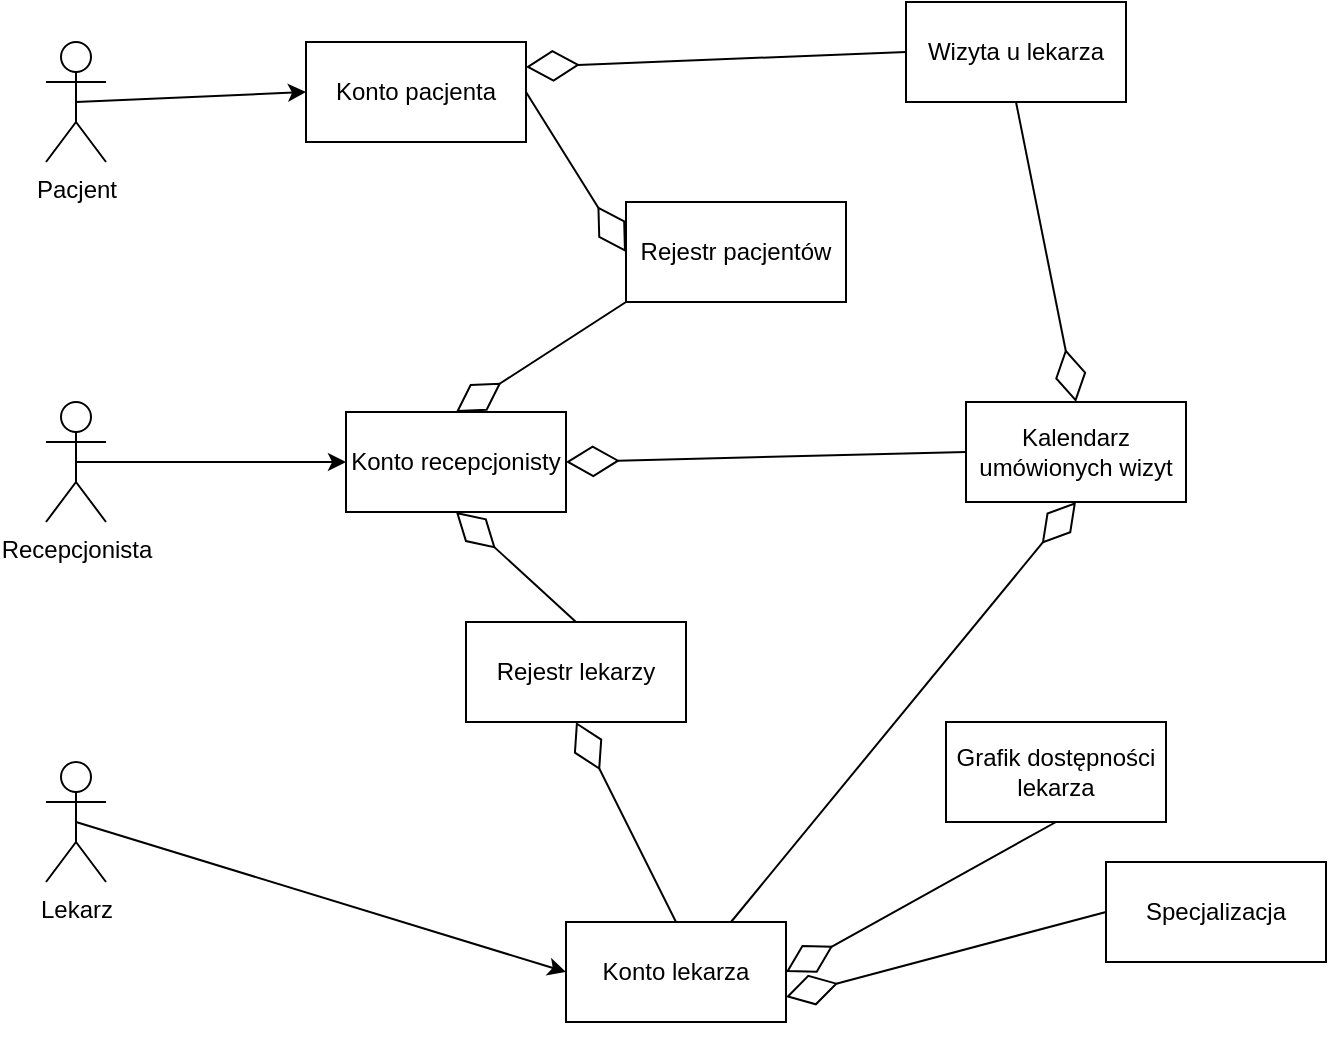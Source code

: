 <mxfile version="23.1.6" type="device">
  <diagram name="Strona-1" id="NmlbgoJUX9Iwb1JyKPN-">
    <mxGraphModel dx="1562" dy="818" grid="1" gridSize="10" guides="1" tooltips="1" connect="1" arrows="1" fold="1" page="1" pageScale="1" pageWidth="827" pageHeight="1169" math="0" shadow="0">
      <root>
        <mxCell id="0" />
        <mxCell id="1" parent="0" />
        <mxCell id="4kUD1P8MFuOk3b0_Dy2I-1" value="Recepcjonista" style="shape=umlActor;verticalLabelPosition=bottom;verticalAlign=top;html=1;" parent="1" vertex="1">
          <mxGeometry x="100" y="240" width="30" height="60" as="geometry" />
        </mxCell>
        <mxCell id="4kUD1P8MFuOk3b0_Dy2I-2" value="Pacjent" style="shape=umlActor;verticalLabelPosition=bottom;verticalAlign=top;html=1;" parent="1" vertex="1">
          <mxGeometry x="100" y="60" width="30" height="60" as="geometry" />
        </mxCell>
        <mxCell id="4kUD1P8MFuOk3b0_Dy2I-6" value="Lekarz" style="shape=umlActor;verticalLabelPosition=bottom;verticalAlign=top;html=1;" parent="1" vertex="1">
          <mxGeometry x="100" y="420" width="30" height="60" as="geometry" />
        </mxCell>
        <mxCell id="4kUD1P8MFuOk3b0_Dy2I-10" value="Rejestr pacjentów" style="html=1;whiteSpace=wrap;" parent="1" vertex="1">
          <mxGeometry x="390" y="140" width="110" height="50" as="geometry" />
        </mxCell>
        <mxCell id="4kUD1P8MFuOk3b0_Dy2I-11" value="Rejestr lekarzy" style="html=1;whiteSpace=wrap;" parent="1" vertex="1">
          <mxGeometry x="310" y="350" width="110" height="50" as="geometry" />
        </mxCell>
        <mxCell id="4kUD1P8MFuOk3b0_Dy2I-12" value="Grafik dostępności lekarza" style="html=1;whiteSpace=wrap;" parent="1" vertex="1">
          <mxGeometry x="550" y="400" width="110" height="50" as="geometry" />
        </mxCell>
        <mxCell id="4kUD1P8MFuOk3b0_Dy2I-13" value="Kalendarz umówionych wizyt" style="html=1;whiteSpace=wrap;" parent="1" vertex="1">
          <mxGeometry x="560" y="240" width="110" height="50" as="geometry" />
        </mxCell>
        <mxCell id="4kUD1P8MFuOk3b0_Dy2I-14" value="Wizyta u lekarza" style="html=1;whiteSpace=wrap;" parent="1" vertex="1">
          <mxGeometry x="530" y="40" width="110" height="50" as="geometry" />
        </mxCell>
        <mxCell id="4kUD1P8MFuOk3b0_Dy2I-16" value="Konto pacjenta" style="html=1;whiteSpace=wrap;" parent="1" vertex="1">
          <mxGeometry x="230" y="60" width="110" height="50" as="geometry" />
        </mxCell>
        <mxCell id="4kUD1P8MFuOk3b0_Dy2I-17" value="Konto recepcjonisty" style="html=1;whiteSpace=wrap;" parent="1" vertex="1">
          <mxGeometry x="250" y="245" width="110" height="50" as="geometry" />
        </mxCell>
        <mxCell id="4kUD1P8MFuOk3b0_Dy2I-18" value="Konto lekarza" style="html=1;whiteSpace=wrap;" parent="1" vertex="1">
          <mxGeometry x="360" y="500" width="110" height="50" as="geometry" />
        </mxCell>
        <mxCell id="4kUD1P8MFuOk3b0_Dy2I-23" value="" style="endArrow=diamondThin;endFill=0;endSize=24;html=1;rounded=0;exitX=1;exitY=0.5;exitDx=0;exitDy=0;entryX=0;entryY=0.5;entryDx=0;entryDy=0;" parent="1" source="4kUD1P8MFuOk3b0_Dy2I-16" target="4kUD1P8MFuOk3b0_Dy2I-10" edge="1">
          <mxGeometry width="160" relative="1" as="geometry">
            <mxPoint x="250" y="100" as="sourcePoint" />
            <mxPoint x="140" y="100" as="targetPoint" />
          </mxGeometry>
        </mxCell>
        <mxCell id="4kUD1P8MFuOk3b0_Dy2I-24" value="" style="endArrow=diamondThin;endFill=0;endSize=24;html=1;rounded=0;exitX=0;exitY=0.5;exitDx=0;exitDy=0;entryX=1;entryY=0.25;entryDx=0;entryDy=0;" parent="1" source="4kUD1P8MFuOk3b0_Dy2I-14" target="4kUD1P8MFuOk3b0_Dy2I-16" edge="1">
          <mxGeometry width="160" relative="1" as="geometry">
            <mxPoint x="360" y="100" as="sourcePoint" />
            <mxPoint x="430" y="50" as="targetPoint" />
          </mxGeometry>
        </mxCell>
        <mxCell id="4kUD1P8MFuOk3b0_Dy2I-25" value="" style="endArrow=diamondThin;endFill=0;endSize=24;html=1;rounded=0;exitX=0.5;exitY=1;exitDx=0;exitDy=0;entryX=0.5;entryY=0;entryDx=0;entryDy=0;" parent="1" source="4kUD1P8MFuOk3b0_Dy2I-14" target="4kUD1P8MFuOk3b0_Dy2I-13" edge="1">
          <mxGeometry width="160" relative="1" as="geometry">
            <mxPoint x="540" y="75" as="sourcePoint" />
            <mxPoint x="350" y="83" as="targetPoint" />
          </mxGeometry>
        </mxCell>
        <mxCell id="4kUD1P8MFuOk3b0_Dy2I-27" value="" style="endArrow=diamondThin;endFill=0;endSize=24;html=1;rounded=0;exitX=0;exitY=1;exitDx=0;exitDy=0;entryX=0.5;entryY=0;entryDx=0;entryDy=0;" parent="1" source="4kUD1P8MFuOk3b0_Dy2I-10" target="4kUD1P8MFuOk3b0_Dy2I-17" edge="1">
          <mxGeometry width="160" relative="1" as="geometry">
            <mxPoint x="440" y="365" as="sourcePoint" />
            <mxPoint x="370" y="280" as="targetPoint" />
          </mxGeometry>
        </mxCell>
        <mxCell id="4kUD1P8MFuOk3b0_Dy2I-28" value="" style="endArrow=diamondThin;endFill=0;endSize=24;html=1;rounded=0;exitX=0.5;exitY=0;exitDx=0;exitDy=0;entryX=0.5;entryY=1;entryDx=0;entryDy=0;" parent="1" source="4kUD1P8MFuOk3b0_Dy2I-18" target="4kUD1P8MFuOk3b0_Dy2I-11" edge="1">
          <mxGeometry width="160" relative="1" as="geometry">
            <mxPoint x="440" y="365" as="sourcePoint" />
            <mxPoint x="370" y="280" as="targetPoint" />
          </mxGeometry>
        </mxCell>
        <mxCell id="4kUD1P8MFuOk3b0_Dy2I-29" value="" style="endArrow=diamondThin;endFill=0;endSize=24;html=1;rounded=0;exitX=0.5;exitY=0;exitDx=0;exitDy=0;entryX=0.5;entryY=1;entryDx=0;entryDy=0;" parent="1" source="4kUD1P8MFuOk3b0_Dy2I-11" target="4kUD1P8MFuOk3b0_Dy2I-17" edge="1">
          <mxGeometry width="160" relative="1" as="geometry">
            <mxPoint x="440" y="365" as="sourcePoint" />
            <mxPoint x="370" y="280" as="targetPoint" />
          </mxGeometry>
        </mxCell>
        <mxCell id="4kUD1P8MFuOk3b0_Dy2I-30" value="" style="endArrow=diamondThin;endFill=0;endSize=24;html=1;rounded=0;exitX=0.5;exitY=1;exitDx=0;exitDy=0;entryX=1;entryY=0.5;entryDx=0;entryDy=0;" parent="1" source="4kUD1P8MFuOk3b0_Dy2I-12" target="4kUD1P8MFuOk3b0_Dy2I-18" edge="1">
          <mxGeometry width="160" relative="1" as="geometry">
            <mxPoint x="430" y="510" as="sourcePoint" />
            <mxPoint x="570" y="490" as="targetPoint" />
          </mxGeometry>
        </mxCell>
        <mxCell id="4kUD1P8MFuOk3b0_Dy2I-31" value="" style="endArrow=diamondThin;endFill=0;endSize=24;html=1;rounded=0;exitX=0.75;exitY=0;exitDx=0;exitDy=0;entryX=0.5;entryY=1;entryDx=0;entryDy=0;" parent="1" source="4kUD1P8MFuOk3b0_Dy2I-18" target="4kUD1P8MFuOk3b0_Dy2I-13" edge="1">
          <mxGeometry width="160" relative="1" as="geometry">
            <mxPoint x="595" y="100" as="sourcePoint" />
            <mxPoint x="625" y="250" as="targetPoint" />
          </mxGeometry>
        </mxCell>
        <mxCell id="4kUD1P8MFuOk3b0_Dy2I-32" value="" style="endArrow=diamondThin;endFill=0;endSize=24;html=1;rounded=0;exitX=0;exitY=0.5;exitDx=0;exitDy=0;entryX=1;entryY=0.5;entryDx=0;entryDy=0;" parent="1" source="4kUD1P8MFuOk3b0_Dy2I-13" target="4kUD1P8MFuOk3b0_Dy2I-17" edge="1">
          <mxGeometry width="160" relative="1" as="geometry">
            <mxPoint x="452" y="510" as="sourcePoint" />
            <mxPoint x="625" y="300" as="targetPoint" />
          </mxGeometry>
        </mxCell>
        <mxCell id="pfzN4k58vZxIlnrcdzSr-1" value="" style="endArrow=classic;html=1;rounded=0;exitX=0.5;exitY=0.5;exitDx=0;exitDy=0;exitPerimeter=0;entryX=0;entryY=0.5;entryDx=0;entryDy=0;" edge="1" parent="1" source="4kUD1P8MFuOk3b0_Dy2I-6" target="4kUD1P8MFuOk3b0_Dy2I-18">
          <mxGeometry width="50" height="50" relative="1" as="geometry">
            <mxPoint x="390" y="450" as="sourcePoint" />
            <mxPoint x="440" y="400" as="targetPoint" />
          </mxGeometry>
        </mxCell>
        <mxCell id="pfzN4k58vZxIlnrcdzSr-2" value="" style="endArrow=classic;html=1;rounded=0;exitX=0.5;exitY=0.5;exitDx=0;exitDy=0;exitPerimeter=0;entryX=0;entryY=0.5;entryDx=0;entryDy=0;" edge="1" parent="1" source="4kUD1P8MFuOk3b0_Dy2I-1" target="4kUD1P8MFuOk3b0_Dy2I-17">
          <mxGeometry width="50" height="50" relative="1" as="geometry">
            <mxPoint x="125" y="460" as="sourcePoint" />
            <mxPoint x="370" y="535" as="targetPoint" />
          </mxGeometry>
        </mxCell>
        <mxCell id="pfzN4k58vZxIlnrcdzSr-3" value="" style="endArrow=classic;html=1;rounded=0;exitX=0.5;exitY=0.5;exitDx=0;exitDy=0;exitPerimeter=0;entryX=0;entryY=0.5;entryDx=0;entryDy=0;" edge="1" parent="1" source="4kUD1P8MFuOk3b0_Dy2I-2" target="4kUD1P8MFuOk3b0_Dy2I-16">
          <mxGeometry width="50" height="50" relative="1" as="geometry">
            <mxPoint x="125" y="280" as="sourcePoint" />
            <mxPoint x="260" y="280" as="targetPoint" />
          </mxGeometry>
        </mxCell>
        <mxCell id="pfzN4k58vZxIlnrcdzSr-4" value="Specjalizacja" style="html=1;whiteSpace=wrap;" vertex="1" parent="1">
          <mxGeometry x="630" y="470" width="110" height="50" as="geometry" />
        </mxCell>
        <mxCell id="pfzN4k58vZxIlnrcdzSr-5" value="" style="endArrow=diamondThin;endFill=0;endSize=24;html=1;rounded=0;exitX=0;exitY=0.5;exitDx=0;exitDy=0;entryX=1;entryY=0.75;entryDx=0;entryDy=0;" edge="1" parent="1" source="pfzN4k58vZxIlnrcdzSr-4" target="4kUD1P8MFuOk3b0_Dy2I-18">
          <mxGeometry width="160" relative="1" as="geometry">
            <mxPoint x="635" y="480" as="sourcePoint" />
            <mxPoint x="470" y="530" as="targetPoint" />
          </mxGeometry>
        </mxCell>
      </root>
    </mxGraphModel>
  </diagram>
</mxfile>
